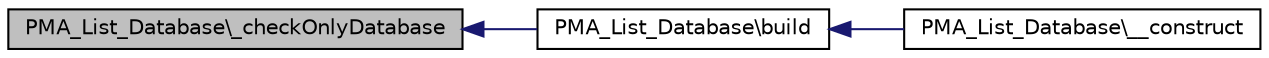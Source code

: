 digraph G
{
  edge [fontname="Helvetica",fontsize="10",labelfontname="Helvetica",labelfontsize="10"];
  node [fontname="Helvetica",fontsize="10",shape=record];
  rankdir="LR";
  Node1 [label="PMA_List_Database\\_checkOnlyDatabase",height=0.2,width=0.4,color="black", fillcolor="grey75", style="filled" fontcolor="black"];
  Node1 -> Node2 [dir="back",color="midnightblue",fontsize="10",style="solid",fontname="Helvetica"];
  Node2 [label="PMA_List_Database\\build",height=0.2,width=0.4,color="black", fillcolor="white", style="filled",URL="$classPMA__List__Database.html#a76529ce5fc545952e0e1521a8af09fb4",tooltip="builds up the list"];
  Node2 -> Node3 [dir="back",color="midnightblue",fontsize="10",style="solid",fontname="Helvetica"];
  Node3 [label="PMA_List_Database\\__construct",height=0.2,width=0.4,color="black", fillcolor="white", style="filled",URL="$classPMA__List__Database.html#a89907d674541a20d27bf6e611a1bc142",tooltip="Constructor."];
}

